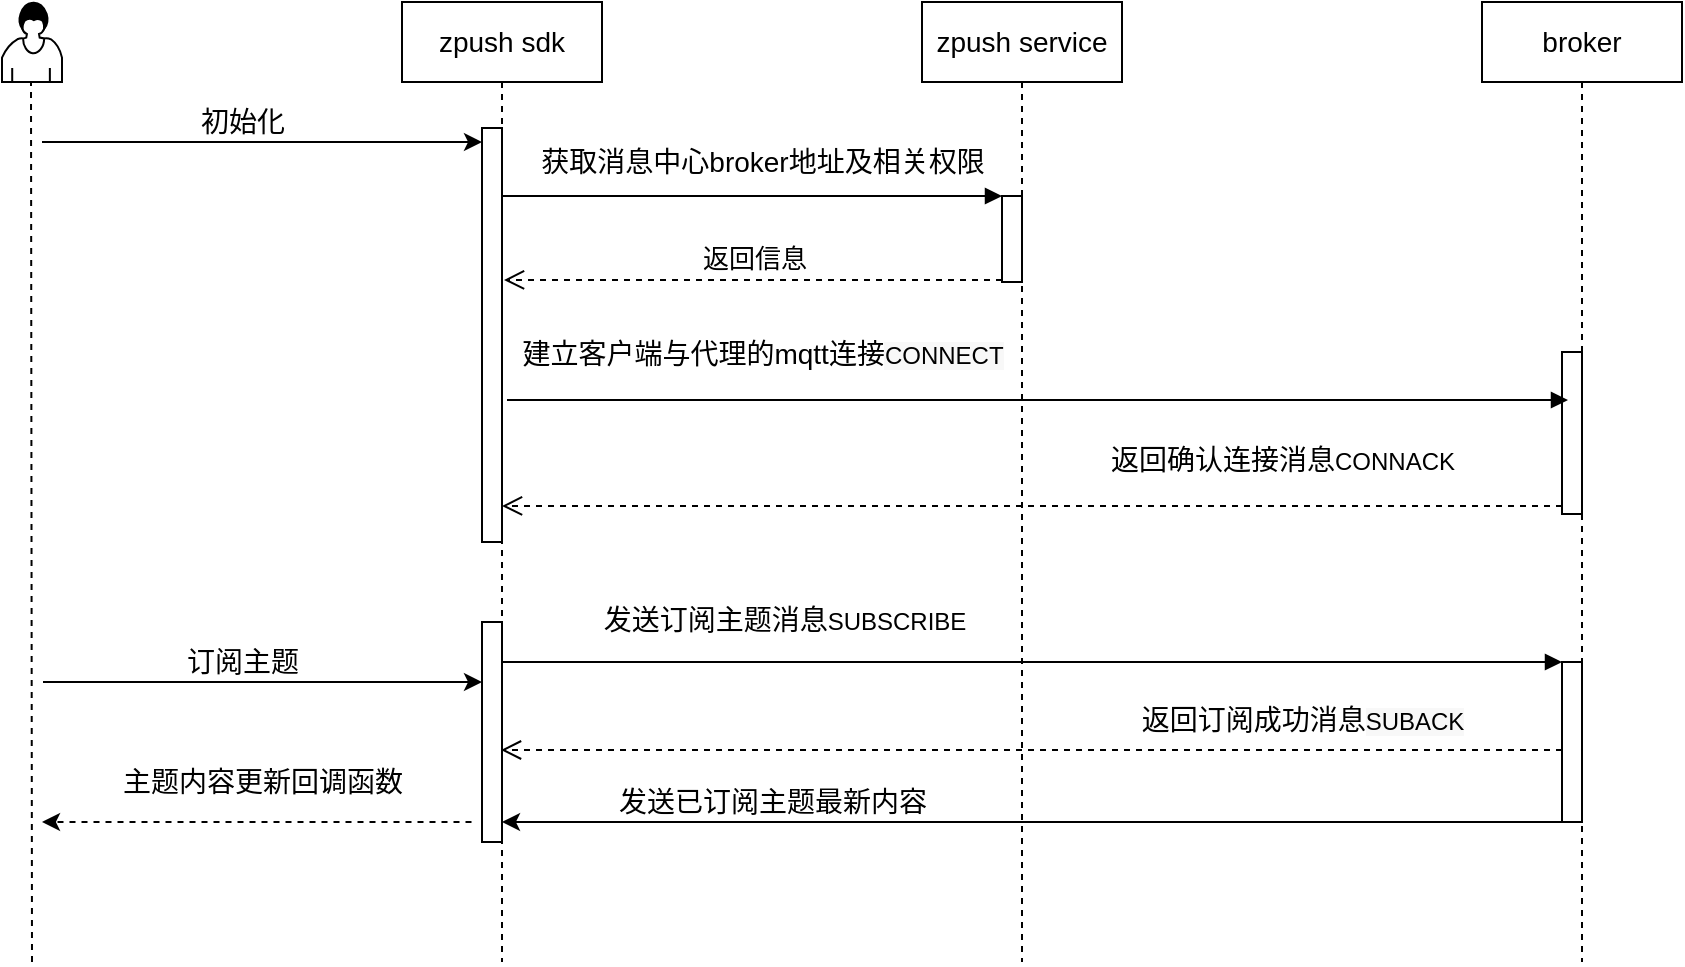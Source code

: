 <mxfile version="13.9.9" type="github"><diagram id="JF_SLlQ0VimBdD_SWzRC" name="Page-1"><mxGraphModel dx="1956" dy="771" grid="1" gridSize="10" guides="1" tooltips="1" connect="1" arrows="1" fold="1" page="1" pageScale="1" pageWidth="827" pageHeight="1169" math="0" shadow="0"><root><mxCell id="0"/><mxCell id="1" parent="0"/><mxCell id="7W7hM9b-r7az7pDfU5Lb-5" value="&lt;font style=&quot;font-size: 14px&quot;&gt;zpush service&lt;/font&gt;" style="shape=umlLifeline;perimeter=lifelinePerimeter;whiteSpace=wrap;html=1;container=1;collapsible=0;recursiveResize=0;outlineConnect=0;" vertex="1" parent="1"><mxGeometry x="290" y="40" width="100" height="480" as="geometry"/></mxCell><mxCell id="7W7hM9b-r7az7pDfU5Lb-6" value="&lt;font style=&quot;font-size: 14px&quot;&gt;broker&lt;/font&gt;" style="shape=umlLifeline;perimeter=lifelinePerimeter;whiteSpace=wrap;html=1;container=1;collapsible=0;recursiveResize=0;outlineConnect=0;" vertex="1" parent="1"><mxGeometry x="570" y="40" width="100" height="480" as="geometry"/></mxCell><mxCell id="7W7hM9b-r7az7pDfU5Lb-21" value="" style="html=1;points=[];perimeter=orthogonalPerimeter;fontSize=14;" vertex="1" parent="7W7hM9b-r7az7pDfU5Lb-6"><mxGeometry x="40" y="175" width="10" height="81" as="geometry"/></mxCell><mxCell id="7W7hM9b-r7az7pDfU5Lb-15" value="" style="shape=mxgraph.bpmn.user_task;html=1;outlineConnect=0;fontSize=14;" vertex="1" parent="1"><mxGeometry x="-170" y="40" width="30" height="40" as="geometry"/></mxCell><mxCell id="7W7hM9b-r7az7pDfU5Lb-19" value="&lt;span style=&quot;font-size: 13px ; text-align: left&quot;&gt;返回信息&lt;/span&gt;" style="html=1;verticalAlign=bottom;endArrow=open;dashed=1;endSize=8;fontSize=14;entryX=1.1;entryY=0.309;entryDx=0;entryDy=0;entryPerimeter=0;" edge="1" parent="1"><mxGeometry relative="1" as="geometry"><mxPoint x="330" y="178.963" as="sourcePoint"/><mxPoint x="81" y="178.963" as="targetPoint"/></mxGeometry></mxCell><mxCell id="7W7hM9b-r7az7pDfU5Lb-25" value="" style="endArrow=none;dashed=1;html=1;fontSize=14;" edge="1" parent="1"><mxGeometry width="50" height="50" relative="1" as="geometry"><mxPoint x="-155" y="520" as="sourcePoint"/><mxPoint x="-155.5" y="80" as="targetPoint"/></mxGeometry></mxCell><mxCell id="7W7hM9b-r7az7pDfU5Lb-26" value="zpush sdk" style="shape=umlLifeline;perimeter=lifelinePerimeter;whiteSpace=wrap;html=1;container=1;collapsible=0;recursiveResize=0;outlineConnect=0;fontSize=14;" vertex="1" parent="1"><mxGeometry x="30" y="40" width="100" height="480" as="geometry"/></mxCell><mxCell id="7W7hM9b-r7az7pDfU5Lb-28" value="" style="html=1;points=[];perimeter=orthogonalPerimeter;fontSize=14;" vertex="1" parent="1"><mxGeometry x="70" y="103" width="10" height="207" as="geometry"/></mxCell><mxCell id="7W7hM9b-r7az7pDfU5Lb-30" value="" style="html=1;points=[];perimeter=orthogonalPerimeter;fontSize=14;" vertex="1" parent="1"><mxGeometry x="330" y="137" width="10" height="43" as="geometry"/></mxCell><mxCell id="7W7hM9b-r7az7pDfU5Lb-31" value="" style="html=1;verticalAlign=bottom;endArrow=block;entryX=0;entryY=0;fontSize=14;" edge="1" target="7W7hM9b-r7az7pDfU5Lb-30" parent="1" source="7W7hM9b-r7az7pDfU5Lb-26"><mxGeometry relative="1" as="geometry"><mxPoint x="260" y="150" as="sourcePoint"/></mxGeometry></mxCell><mxCell id="7W7hM9b-r7az7pDfU5Lb-33" value="获取消息中心broker地址及相关权限" style="text;html=1;align=center;verticalAlign=middle;resizable=0;points=[];autosize=1;fontSize=14;" vertex="1" parent="1"><mxGeometry x="90" y="110" width="240" height="20" as="geometry"/></mxCell><mxCell id="7W7hM9b-r7az7pDfU5Lb-36" value="" style="endArrow=classic;html=1;strokeColor=#000000;fontSize=14;" edge="1" parent="1"><mxGeometry width="50" height="50" relative="1" as="geometry"><mxPoint x="-150" y="110" as="sourcePoint"/><mxPoint x="70" y="110" as="targetPoint"/></mxGeometry></mxCell><mxCell id="7W7hM9b-r7az7pDfU5Lb-37" value="初始化" style="text;html=1;align=center;verticalAlign=middle;resizable=0;points=[];autosize=1;fontSize=14;" vertex="1" parent="1"><mxGeometry x="-80" y="90" width="60" height="20" as="geometry"/></mxCell><mxCell id="7W7hM9b-r7az7pDfU5Lb-22" value="建立客户端与代理的mqtt连接&lt;span style=&quot;font-family: &amp;#34;verdana&amp;#34; , &amp;#34;arial&amp;#34; , &amp;#34;helvetica&amp;#34; , sans-serif ; font-size: 12px ; background-color: rgb(248 , 248 , 248)&quot;&gt;CONNECT&lt;/span&gt;" style="html=1;verticalAlign=bottom;endArrow=block;entryX=0;entryY=0;fontSize=14;" edge="1" parent="1"><mxGeometry x="-0.519" y="12" relative="1" as="geometry"><mxPoint x="82.5" y="239.0" as="sourcePoint"/><mxPoint x="613" y="239.0" as="targetPoint"/><mxPoint as="offset"/></mxGeometry></mxCell><mxCell id="7W7hM9b-r7az7pDfU5Lb-23" value="返回确认连接消息&lt;span style=&quot;font-family: &amp;#34;verdana&amp;#34; , &amp;#34;arial&amp;#34; , &amp;#34;helvetica&amp;#34; , sans-serif ; font-size: 12px&quot;&gt;CONNACK&lt;/span&gt;" style="html=1;verticalAlign=bottom;endArrow=open;dashed=1;endSize=8;exitX=0;exitY=0.95;fontSize=14;" edge="1" source="7W7hM9b-r7az7pDfU5Lb-21" parent="1" target="7W7hM9b-r7az7pDfU5Lb-26"><mxGeometry x="-0.472" y="-12" relative="1" as="geometry"><mxPoint x="540" y="275" as="targetPoint"/><mxPoint as="offset"/></mxGeometry></mxCell><mxCell id="7W7hM9b-r7az7pDfU5Lb-39" value="" style="endArrow=classic;html=1;strokeColor=#000000;fontSize=14;" edge="1" parent="1"><mxGeometry width="50" height="50" relative="1" as="geometry"><mxPoint x="-149.5" y="380" as="sourcePoint"/><mxPoint x="70" y="380" as="targetPoint"/></mxGeometry></mxCell><mxCell id="7W7hM9b-r7az7pDfU5Lb-40" value="" style="html=1;points=[];perimeter=orthogonalPerimeter;fontSize=14;" vertex="1" parent="1"><mxGeometry x="70" y="350" width="10" height="110" as="geometry"/></mxCell><mxCell id="7W7hM9b-r7az7pDfU5Lb-41" value="订阅主题" style="text;html=1;align=center;verticalAlign=middle;resizable=0;points=[];autosize=1;fontSize=14;" vertex="1" parent="1"><mxGeometry x="-85" y="360" width="70" height="20" as="geometry"/></mxCell><mxCell id="7W7hM9b-r7az7pDfU5Lb-42" value="" style="html=1;points=[];perimeter=orthogonalPerimeter;fontSize=14;" vertex="1" parent="1"><mxGeometry x="610" y="370" width="10" height="80" as="geometry"/></mxCell><mxCell id="7W7hM9b-r7az7pDfU5Lb-43" value="发送订阅主题消息&lt;span style=&quot;font-family: &amp;#34;verdana&amp;#34; , &amp;#34;arial&amp;#34; , &amp;#34;helvetica&amp;#34; , sans-serif ; font-size: 12px&quot;&gt;SUBSCRIBE&lt;/span&gt;" style="html=1;verticalAlign=bottom;endArrow=block;entryX=0;entryY=0;strokeColor=#000000;fontSize=14;" edge="1" target="7W7hM9b-r7az7pDfU5Lb-42" parent="1" source="7W7hM9b-r7az7pDfU5Lb-26"><mxGeometry x="-0.47" y="10" relative="1" as="geometry"><mxPoint x="540" y="370" as="sourcePoint"/><mxPoint as="offset"/></mxGeometry></mxCell><mxCell id="7W7hM9b-r7az7pDfU5Lb-44" value="返回订阅成功消息&lt;span style=&quot;font-family: &amp;#34;verdana&amp;#34; , &amp;#34;arial&amp;#34; , &amp;#34;helvetica&amp;#34; , sans-serif ; font-size: 12px ; background-color: rgb(248 , 248 , 248)&quot;&gt;SUBACK&lt;/span&gt;" style="html=1;verticalAlign=bottom;endArrow=open;dashed=1;endSize=8;exitX=0;exitY=0.95;strokeColor=#000000;fontSize=14;" edge="1" parent="1"><mxGeometry x="-0.51" y="-4" relative="1" as="geometry"><mxPoint x="79.5" y="414" as="targetPoint"/><mxPoint x="610" y="414" as="sourcePoint"/><mxPoint as="offset"/></mxGeometry></mxCell><mxCell id="7W7hM9b-r7az7pDfU5Lb-45" value="" style="endArrow=classic;html=1;strokeColor=#000000;fontSize=14;" edge="1" parent="1" source="7W7hM9b-r7az7pDfU5Lb-6" target="7W7hM9b-r7az7pDfU5Lb-26"><mxGeometry width="50" height="50" relative="1" as="geometry"><mxPoint x="560" y="480" as="sourcePoint"/><mxPoint x="350" y="500" as="targetPoint"/><Array as="points"><mxPoint x="480" y="450"/></Array></mxGeometry></mxCell><mxCell id="7W7hM9b-r7az7pDfU5Lb-46" value="发送已订阅主题最新内容" style="text;html=1;align=center;verticalAlign=middle;resizable=0;points=[];autosize=1;fontSize=14;" vertex="1" parent="1"><mxGeometry x="130" y="430" width="170" height="20" as="geometry"/></mxCell><mxCell id="7W7hM9b-r7az7pDfU5Lb-47" value="" style="endArrow=classic;html=1;strokeColor=#000000;fontSize=14;dashed=1;" edge="1" parent="1"><mxGeometry width="50" height="50" relative="1" as="geometry"><mxPoint x="64.75" y="450" as="sourcePoint"/><mxPoint x="-150" y="450" as="targetPoint"/></mxGeometry></mxCell><mxCell id="7W7hM9b-r7az7pDfU5Lb-48" value="主题内容更新回调函数" style="text;html=1;align=center;verticalAlign=middle;resizable=0;points=[];autosize=1;fontSize=14;" vertex="1" parent="1"><mxGeometry x="-120" y="420" width="160" height="20" as="geometry"/></mxCell></root></mxGraphModel></diagram></mxfile>